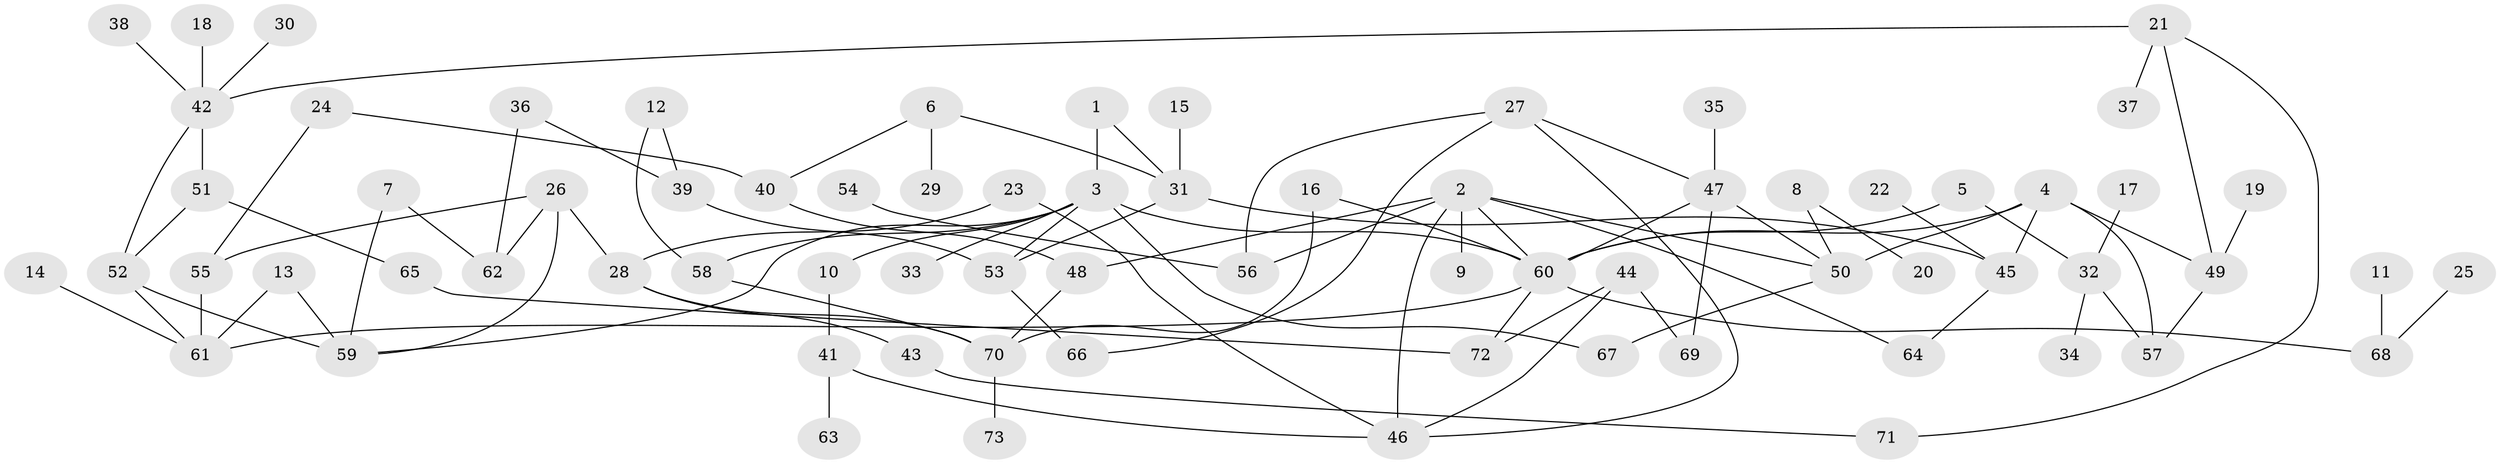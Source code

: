 // original degree distribution, {8: 0.0136986301369863, 4: 0.0958904109589041, 6: 0.02054794520547945, 5: 0.06164383561643835, 2: 0.3767123287671233, 3: 0.1506849315068493, 1: 0.2808219178082192}
// Generated by graph-tools (version 1.1) at 2025/49/03/09/25 03:49:15]
// undirected, 73 vertices, 102 edges
graph export_dot {
graph [start="1"]
  node [color=gray90,style=filled];
  1;
  2;
  3;
  4;
  5;
  6;
  7;
  8;
  9;
  10;
  11;
  12;
  13;
  14;
  15;
  16;
  17;
  18;
  19;
  20;
  21;
  22;
  23;
  24;
  25;
  26;
  27;
  28;
  29;
  30;
  31;
  32;
  33;
  34;
  35;
  36;
  37;
  38;
  39;
  40;
  41;
  42;
  43;
  44;
  45;
  46;
  47;
  48;
  49;
  50;
  51;
  52;
  53;
  54;
  55;
  56;
  57;
  58;
  59;
  60;
  61;
  62;
  63;
  64;
  65;
  66;
  67;
  68;
  69;
  70;
  71;
  72;
  73;
  1 -- 3 [weight=1.0];
  1 -- 31 [weight=1.0];
  2 -- 9 [weight=1.0];
  2 -- 46 [weight=1.0];
  2 -- 48 [weight=1.0];
  2 -- 50 [weight=1.0];
  2 -- 56 [weight=1.0];
  2 -- 60 [weight=1.0];
  2 -- 64 [weight=1.0];
  3 -- 10 [weight=1.0];
  3 -- 33 [weight=1.0];
  3 -- 53 [weight=1.0];
  3 -- 58 [weight=1.0];
  3 -- 59 [weight=1.0];
  3 -- 60 [weight=1.0];
  3 -- 67 [weight=1.0];
  4 -- 45 [weight=1.0];
  4 -- 49 [weight=1.0];
  4 -- 50 [weight=1.0];
  4 -- 57 [weight=2.0];
  4 -- 60 [weight=1.0];
  5 -- 32 [weight=1.0];
  5 -- 60 [weight=1.0];
  6 -- 29 [weight=1.0];
  6 -- 31 [weight=1.0];
  6 -- 40 [weight=1.0];
  7 -- 59 [weight=1.0];
  7 -- 62 [weight=1.0];
  8 -- 20 [weight=1.0];
  8 -- 50 [weight=1.0];
  10 -- 41 [weight=1.0];
  11 -- 68 [weight=1.0];
  12 -- 39 [weight=1.0];
  12 -- 58 [weight=1.0];
  13 -- 59 [weight=1.0];
  13 -- 61 [weight=1.0];
  14 -- 61 [weight=1.0];
  15 -- 31 [weight=1.0];
  16 -- 60 [weight=1.0];
  16 -- 70 [weight=1.0];
  17 -- 32 [weight=1.0];
  18 -- 42 [weight=1.0];
  19 -- 49 [weight=1.0];
  21 -- 37 [weight=1.0];
  21 -- 42 [weight=1.0];
  21 -- 49 [weight=1.0];
  21 -- 71 [weight=1.0];
  22 -- 45 [weight=1.0];
  23 -- 28 [weight=1.0];
  23 -- 46 [weight=1.0];
  24 -- 40 [weight=1.0];
  24 -- 55 [weight=1.0];
  25 -- 68 [weight=1.0];
  26 -- 28 [weight=1.0];
  26 -- 55 [weight=1.0];
  26 -- 59 [weight=1.0];
  26 -- 62 [weight=1.0];
  27 -- 46 [weight=1.0];
  27 -- 47 [weight=1.0];
  27 -- 56 [weight=1.0];
  27 -- 66 [weight=1.0];
  28 -- 43 [weight=1.0];
  28 -- 70 [weight=1.0];
  30 -- 42 [weight=1.0];
  31 -- 45 [weight=1.0];
  31 -- 53 [weight=1.0];
  32 -- 34 [weight=1.0];
  32 -- 57 [weight=1.0];
  35 -- 47 [weight=1.0];
  36 -- 39 [weight=1.0];
  36 -- 62 [weight=1.0];
  38 -- 42 [weight=1.0];
  39 -- 53 [weight=1.0];
  40 -- 48 [weight=1.0];
  41 -- 46 [weight=1.0];
  41 -- 63 [weight=1.0];
  42 -- 51 [weight=1.0];
  42 -- 52 [weight=1.0];
  43 -- 71 [weight=1.0];
  44 -- 46 [weight=1.0];
  44 -- 69 [weight=1.0];
  44 -- 72 [weight=1.0];
  45 -- 64 [weight=1.0];
  47 -- 50 [weight=1.0];
  47 -- 60 [weight=1.0];
  47 -- 69 [weight=1.0];
  48 -- 70 [weight=1.0];
  49 -- 57 [weight=1.0];
  50 -- 67 [weight=1.0];
  51 -- 52 [weight=1.0];
  51 -- 65 [weight=1.0];
  52 -- 59 [weight=1.0];
  52 -- 61 [weight=1.0];
  53 -- 66 [weight=1.0];
  54 -- 56 [weight=1.0];
  55 -- 61 [weight=1.0];
  58 -- 70 [weight=1.0];
  60 -- 61 [weight=1.0];
  60 -- 68 [weight=1.0];
  60 -- 72 [weight=1.0];
  65 -- 72 [weight=1.0];
  70 -- 73 [weight=1.0];
}
